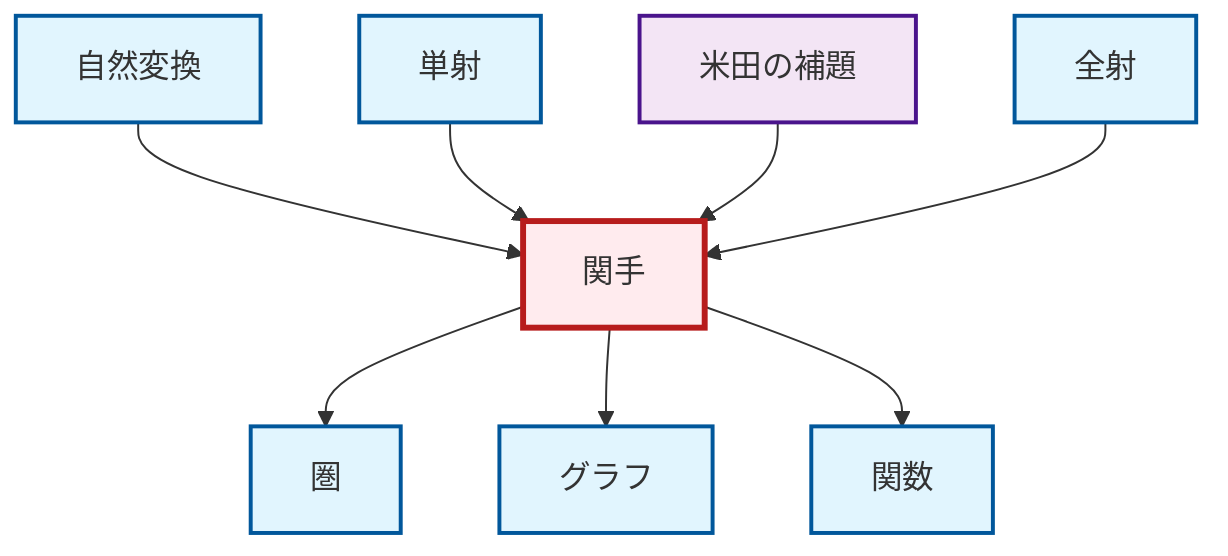 graph TD
    classDef definition fill:#e1f5fe,stroke:#01579b,stroke-width:2px
    classDef theorem fill:#f3e5f5,stroke:#4a148c,stroke-width:2px
    classDef axiom fill:#fff3e0,stroke:#e65100,stroke-width:2px
    classDef example fill:#e8f5e9,stroke:#1b5e20,stroke-width:2px
    classDef current fill:#ffebee,stroke:#b71c1c,stroke-width:3px
    def-function["関数"]:::definition
    thm-yoneda["米田の補題"]:::theorem
    def-epimorphism["全射"]:::definition
    def-graph["グラフ"]:::definition
    def-functor["関手"]:::definition
    def-natural-transformation["自然変換"]:::definition
    def-category["圏"]:::definition
    def-monomorphism["単射"]:::definition
    def-natural-transformation --> def-functor
    def-monomorphism --> def-functor
    def-functor --> def-category
    thm-yoneda --> def-functor
    def-functor --> def-graph
    def-functor --> def-function
    def-epimorphism --> def-functor
    class def-functor current